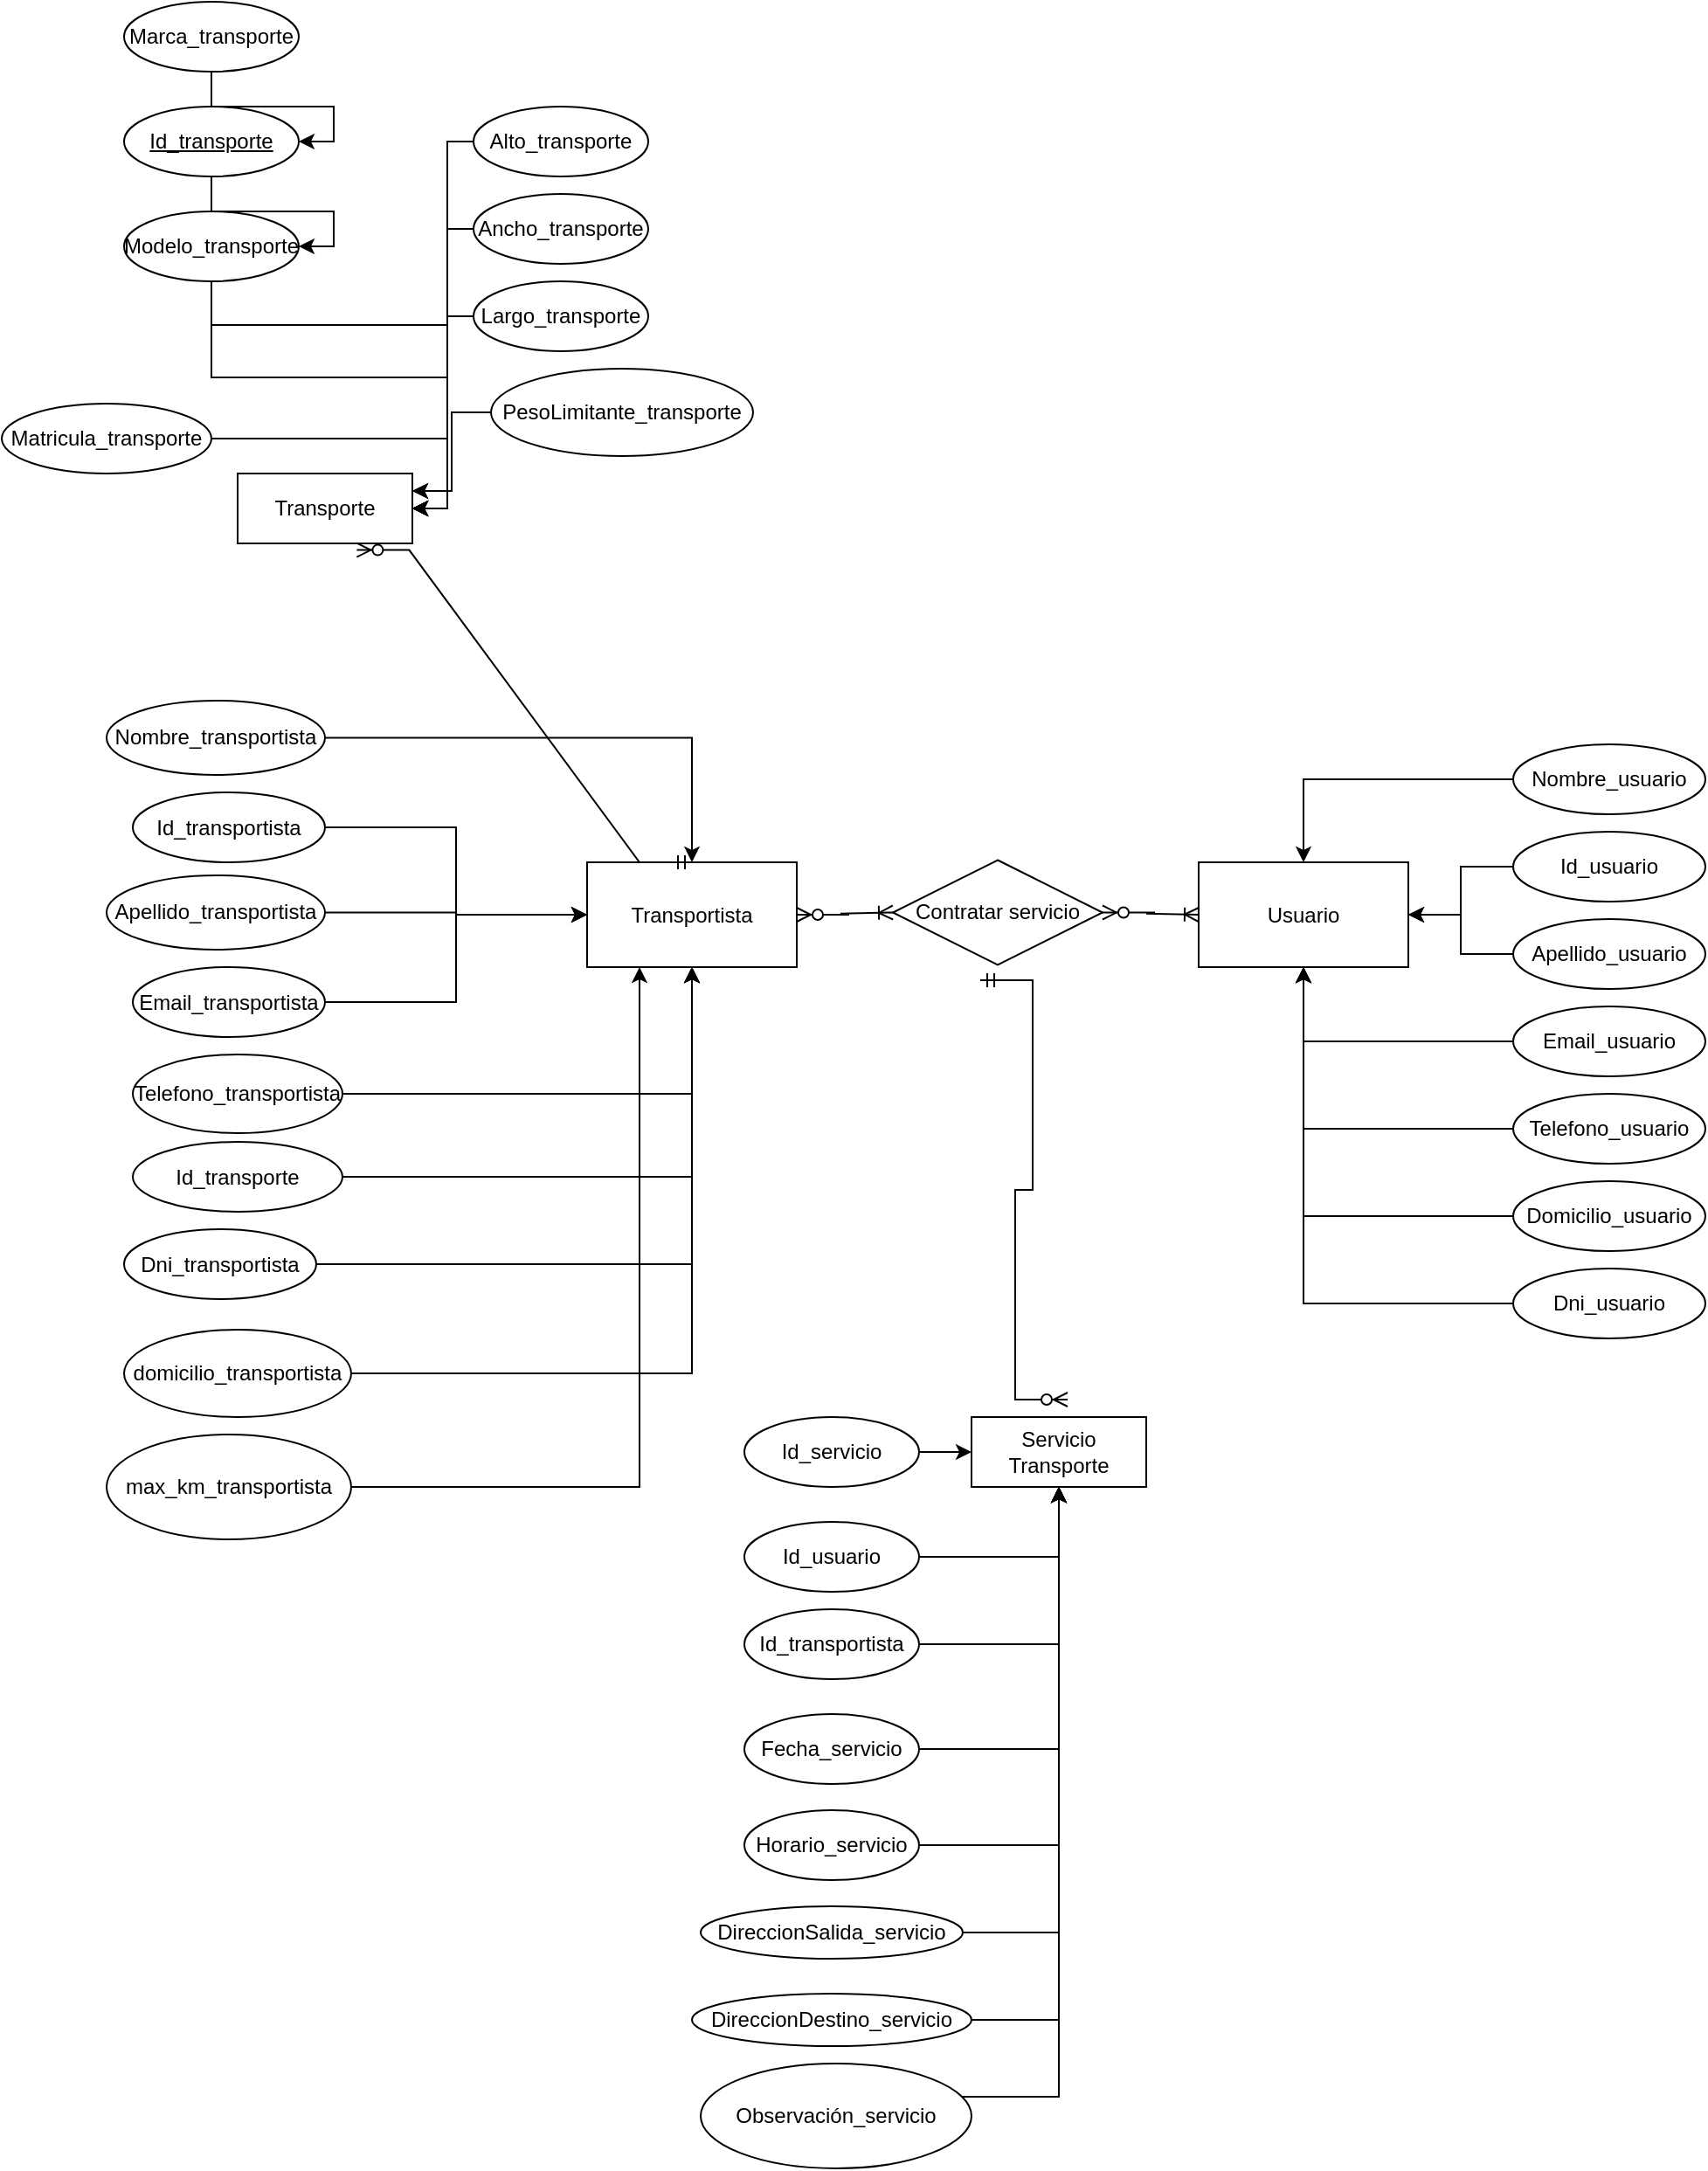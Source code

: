 <mxfile version="22.1.17" type="github">
  <diagram id="R2lEEEUBdFMjLlhIrx00" name="Page-1">
    <mxGraphModel dx="2699" dy="1958" grid="1" gridSize="10" guides="1" tooltips="1" connect="1" arrows="1" fold="1" page="1" pageScale="1" pageWidth="850" pageHeight="1100" math="0" shadow="0" extFonts="Permanent Marker^https://fonts.googleapis.com/css?family=Permanent+Marker">
      <root>
        <mxCell id="0" />
        <mxCell id="1" parent="0" />
        <mxCell id="w2HW_jaQUsS6ZM1ElsL6-1" value="Transportista" style="rounded=0;whiteSpace=wrap;html=1;" parent="1" vertex="1">
          <mxGeometry x="235" y="62.5" width="120" height="60" as="geometry" />
        </mxCell>
        <mxCell id="w2HW_jaQUsS6ZM1ElsL6-2" value="Usuario" style="rounded=0;whiteSpace=wrap;html=1;" parent="1" vertex="1">
          <mxGeometry x="585" y="62.5" width="120" height="60" as="geometry" />
        </mxCell>
        <mxCell id="w2HW_jaQUsS6ZM1ElsL6-57" style="edgeStyle=orthogonalEdgeStyle;rounded=0;orthogonalLoop=1;jettySize=auto;html=1;" parent="1" source="w2HW_jaQUsS6ZM1ElsL6-3" target="w2HW_jaQUsS6ZM1ElsL6-2" edge="1">
          <mxGeometry relative="1" as="geometry" />
        </mxCell>
        <mxCell id="w2HW_jaQUsS6ZM1ElsL6-3" value="Nombre_usuario" style="ellipse;whiteSpace=wrap;html=1;" parent="1" vertex="1">
          <mxGeometry x="765" y="-5" width="110" height="40" as="geometry" />
        </mxCell>
        <mxCell id="w2HW_jaQUsS6ZM1ElsL6-30" style="edgeStyle=orthogonalEdgeStyle;rounded=0;orthogonalLoop=1;jettySize=auto;html=1;exitX=0;exitY=0.5;exitDx=0;exitDy=0;" parent="1" source="w2HW_jaQUsS6ZM1ElsL6-5" target="w2HW_jaQUsS6ZM1ElsL6-2" edge="1">
          <mxGeometry relative="1" as="geometry" />
        </mxCell>
        <mxCell id="w2HW_jaQUsS6ZM1ElsL6-5" value="Id_usuario" style="ellipse;whiteSpace=wrap;html=1;" parent="1" vertex="1">
          <mxGeometry x="765" y="45" width="110" height="40" as="geometry" />
        </mxCell>
        <mxCell id="w2HW_jaQUsS6ZM1ElsL6-32" style="edgeStyle=orthogonalEdgeStyle;rounded=0;orthogonalLoop=1;jettySize=auto;html=1;" parent="1" source="w2HW_jaQUsS6ZM1ElsL6-6" target="w2HW_jaQUsS6ZM1ElsL6-2" edge="1">
          <mxGeometry relative="1" as="geometry" />
        </mxCell>
        <mxCell id="w2HW_jaQUsS6ZM1ElsL6-6" value="Apellido_usuario" style="ellipse;whiteSpace=wrap;html=1;" parent="1" vertex="1">
          <mxGeometry x="765" y="95" width="110" height="40" as="geometry" />
        </mxCell>
        <mxCell id="w2HW_jaQUsS6ZM1ElsL6-58" style="edgeStyle=orthogonalEdgeStyle;rounded=0;orthogonalLoop=1;jettySize=auto;html=1;" parent="1" source="w2HW_jaQUsS6ZM1ElsL6-7" target="w2HW_jaQUsS6ZM1ElsL6-2" edge="1">
          <mxGeometry relative="1" as="geometry" />
        </mxCell>
        <mxCell id="w2HW_jaQUsS6ZM1ElsL6-7" value="Email_usuario" style="ellipse;whiteSpace=wrap;html=1;" parent="1" vertex="1">
          <mxGeometry x="765" y="145" width="110" height="40" as="geometry" />
        </mxCell>
        <mxCell id="w2HW_jaQUsS6ZM1ElsL6-59" style="edgeStyle=orthogonalEdgeStyle;rounded=0;orthogonalLoop=1;jettySize=auto;html=1;" parent="1" source="w2HW_jaQUsS6ZM1ElsL6-8" target="w2HW_jaQUsS6ZM1ElsL6-2" edge="1">
          <mxGeometry relative="1" as="geometry" />
        </mxCell>
        <mxCell id="w2HW_jaQUsS6ZM1ElsL6-8" value="Telefono_usuario" style="ellipse;whiteSpace=wrap;html=1;" parent="1" vertex="1">
          <mxGeometry x="765" y="195" width="110" height="40" as="geometry" />
        </mxCell>
        <mxCell id="w2HW_jaQUsS6ZM1ElsL6-60" style="edgeStyle=orthogonalEdgeStyle;rounded=0;orthogonalLoop=1;jettySize=auto;html=1;" parent="1" source="w2HW_jaQUsS6ZM1ElsL6-11" target="w2HW_jaQUsS6ZM1ElsL6-2" edge="1">
          <mxGeometry relative="1" as="geometry" />
        </mxCell>
        <mxCell id="w2HW_jaQUsS6ZM1ElsL6-11" value="Domicilio_usuario" style="ellipse;whiteSpace=wrap;html=1;" parent="1" vertex="1">
          <mxGeometry x="765" y="245" width="110" height="40" as="geometry" />
        </mxCell>
        <mxCell id="w2HW_jaQUsS6ZM1ElsL6-61" style="edgeStyle=orthogonalEdgeStyle;rounded=0;orthogonalLoop=1;jettySize=auto;html=1;" parent="1" source="w2HW_jaQUsS6ZM1ElsL6-12" target="w2HW_jaQUsS6ZM1ElsL6-2" edge="1">
          <mxGeometry relative="1" as="geometry" />
        </mxCell>
        <mxCell id="w2HW_jaQUsS6ZM1ElsL6-12" value="Dni_usuario" style="ellipse;whiteSpace=wrap;html=1;" parent="1" vertex="1">
          <mxGeometry x="765" y="295" width="110" height="40" as="geometry" />
        </mxCell>
        <mxCell id="w2HW_jaQUsS6ZM1ElsL6-54" style="edgeStyle=orthogonalEdgeStyle;rounded=0;orthogonalLoop=1;jettySize=auto;html=1;" parent="1" source="w2HW_jaQUsS6ZM1ElsL6-13" target="w2HW_jaQUsS6ZM1ElsL6-1" edge="1">
          <mxGeometry relative="1" as="geometry" />
        </mxCell>
        <mxCell id="w2HW_jaQUsS6ZM1ElsL6-13" value="Nombre_transportista" style="ellipse;whiteSpace=wrap;html=1;" parent="1" vertex="1">
          <mxGeometry x="-40" y="-30" width="125" height="42.5" as="geometry" />
        </mxCell>
        <mxCell id="w2HW_jaQUsS6ZM1ElsL6-22" style="edgeStyle=orthogonalEdgeStyle;rounded=0;orthogonalLoop=1;jettySize=auto;html=1;exitX=1;exitY=0.5;exitDx=0;exitDy=0;" parent="1" source="w2HW_jaQUsS6ZM1ElsL6-14" target="w2HW_jaQUsS6ZM1ElsL6-1" edge="1">
          <mxGeometry relative="1" as="geometry" />
        </mxCell>
        <mxCell id="w2HW_jaQUsS6ZM1ElsL6-14" value="Id_transportista" style="ellipse;whiteSpace=wrap;html=1;" parent="1" vertex="1">
          <mxGeometry x="-25" y="22.5" width="110" height="40" as="geometry" />
        </mxCell>
        <mxCell id="w2HW_jaQUsS6ZM1ElsL6-23" style="edgeStyle=orthogonalEdgeStyle;rounded=0;orthogonalLoop=1;jettySize=auto;html=1;exitX=1;exitY=0.5;exitDx=0;exitDy=0;" parent="1" source="w2HW_jaQUsS6ZM1ElsL6-15" target="w2HW_jaQUsS6ZM1ElsL6-1" edge="1">
          <mxGeometry relative="1" as="geometry" />
        </mxCell>
        <mxCell id="w2HW_jaQUsS6ZM1ElsL6-15" value="Apellido_transportista" style="ellipse;whiteSpace=wrap;html=1;" parent="1" vertex="1">
          <mxGeometry x="-40" y="70" width="125" height="42.5" as="geometry" />
        </mxCell>
        <mxCell id="w2HW_jaQUsS6ZM1ElsL6-49" style="edgeStyle=orthogonalEdgeStyle;rounded=0;orthogonalLoop=1;jettySize=auto;html=1;" parent="1" source="w2HW_jaQUsS6ZM1ElsL6-16" target="w2HW_jaQUsS6ZM1ElsL6-1" edge="1">
          <mxGeometry relative="1" as="geometry" />
        </mxCell>
        <mxCell id="w2HW_jaQUsS6ZM1ElsL6-16" value="Email_transportista" style="ellipse;whiteSpace=wrap;html=1;" parent="1" vertex="1">
          <mxGeometry x="-25" y="122.5" width="110" height="40" as="geometry" />
        </mxCell>
        <mxCell id="w2HW_jaQUsS6ZM1ElsL6-50" style="edgeStyle=orthogonalEdgeStyle;rounded=0;orthogonalLoop=1;jettySize=auto;html=1;" parent="1" source="w2HW_jaQUsS6ZM1ElsL6-17" target="w2HW_jaQUsS6ZM1ElsL6-1" edge="1">
          <mxGeometry relative="1" as="geometry" />
        </mxCell>
        <mxCell id="w2HW_jaQUsS6ZM1ElsL6-17" value="Telefono_transportista" style="ellipse;whiteSpace=wrap;html=1;" parent="1" vertex="1">
          <mxGeometry x="-25" y="172.5" width="120" height="45" as="geometry" />
        </mxCell>
        <mxCell id="w2HW_jaQUsS6ZM1ElsL6-48" style="edgeStyle=orthogonalEdgeStyle;rounded=0;orthogonalLoop=1;jettySize=auto;html=1;exitX=1;exitY=0.5;exitDx=0;exitDy=0;" parent="1" source="w2HW_jaQUsS6ZM1ElsL6-18" target="w2HW_jaQUsS6ZM1ElsL6-1" edge="1">
          <mxGeometry relative="1" as="geometry" />
        </mxCell>
        <mxCell id="w2HW_jaQUsS6ZM1ElsL6-18" value="Id_transporte" style="ellipse;whiteSpace=wrap;html=1;" parent="1" vertex="1">
          <mxGeometry x="-25" y="222.5" width="120" height="40" as="geometry" />
        </mxCell>
        <mxCell id="w2HW_jaQUsS6ZM1ElsL6-51" style="edgeStyle=orthogonalEdgeStyle;rounded=0;orthogonalLoop=1;jettySize=auto;html=1;" parent="1" source="w2HW_jaQUsS6ZM1ElsL6-19" target="w2HW_jaQUsS6ZM1ElsL6-1" edge="1">
          <mxGeometry relative="1" as="geometry" />
        </mxCell>
        <mxCell id="w2HW_jaQUsS6ZM1ElsL6-19" value="Dni_transportista" style="ellipse;whiteSpace=wrap;html=1;" parent="1" vertex="1">
          <mxGeometry x="-30" y="272.5" width="110" height="40" as="geometry" />
        </mxCell>
        <mxCell id="w2HW_jaQUsS6ZM1ElsL6-65" value="Servicio Transporte" style="whiteSpace=wrap;html=1;align=center;" parent="1" vertex="1">
          <mxGeometry x="455" y="380" width="100" height="40" as="geometry" />
        </mxCell>
        <mxCell id="w2HW_jaQUsS6ZM1ElsL6-85" style="edgeStyle=orthogonalEdgeStyle;rounded=0;orthogonalLoop=1;jettySize=auto;html=1;exitX=1;exitY=0.5;exitDx=0;exitDy=0;" parent="1" source="w2HW_jaQUsS6ZM1ElsL6-67" target="w2HW_jaQUsS6ZM1ElsL6-65" edge="1">
          <mxGeometry relative="1" as="geometry" />
        </mxCell>
        <mxCell id="w2HW_jaQUsS6ZM1ElsL6-67" value="Id_servicio" style="ellipse;whiteSpace=wrap;html=1;align=center;" parent="1" vertex="1">
          <mxGeometry x="325" y="380" width="100" height="40" as="geometry" />
        </mxCell>
        <mxCell id="w2HW_jaQUsS6ZM1ElsL6-87" style="edgeStyle=orthogonalEdgeStyle;rounded=0;orthogonalLoop=1;jettySize=auto;html=1;exitX=1;exitY=0.5;exitDx=0;exitDy=0;" parent="1" source="w2HW_jaQUsS6ZM1ElsL6-68" target="w2HW_jaQUsS6ZM1ElsL6-65" edge="1">
          <mxGeometry relative="1" as="geometry" />
        </mxCell>
        <mxCell id="w2HW_jaQUsS6ZM1ElsL6-68" value="Fecha_servicio" style="ellipse;whiteSpace=wrap;html=1;align=center;" parent="1" vertex="1">
          <mxGeometry x="325" y="550" width="100" height="40" as="geometry" />
        </mxCell>
        <mxCell id="w2HW_jaQUsS6ZM1ElsL6-88" style="edgeStyle=orthogonalEdgeStyle;rounded=0;orthogonalLoop=1;jettySize=auto;html=1;exitX=1;exitY=0.5;exitDx=0;exitDy=0;" parent="1" source="w2HW_jaQUsS6ZM1ElsL6-69" target="w2HW_jaQUsS6ZM1ElsL6-65" edge="1">
          <mxGeometry relative="1" as="geometry" />
        </mxCell>
        <mxCell id="w2HW_jaQUsS6ZM1ElsL6-69" value="Horario_servicio" style="ellipse;whiteSpace=wrap;html=1;align=center;" parent="1" vertex="1">
          <mxGeometry x="325" y="605" width="100" height="40" as="geometry" />
        </mxCell>
        <mxCell id="w2HW_jaQUsS6ZM1ElsL6-86" style="edgeStyle=orthogonalEdgeStyle;rounded=0;orthogonalLoop=1;jettySize=auto;html=1;" parent="1" source="w2HW_jaQUsS6ZM1ElsL6-71" target="w2HW_jaQUsS6ZM1ElsL6-65" edge="1">
          <mxGeometry relative="1" as="geometry" />
        </mxCell>
        <mxCell id="w2HW_jaQUsS6ZM1ElsL6-71" value="Id_transportista" style="ellipse;whiteSpace=wrap;html=1;align=center;" parent="1" vertex="1">
          <mxGeometry x="325" y="490" width="100" height="40" as="geometry" />
        </mxCell>
        <mxCell id="w2HW_jaQUsS6ZM1ElsL6-84" style="edgeStyle=orthogonalEdgeStyle;rounded=0;orthogonalLoop=1;jettySize=auto;html=1;exitX=1;exitY=0.5;exitDx=0;exitDy=0;" parent="1" source="w2HW_jaQUsS6ZM1ElsL6-72" target="w2HW_jaQUsS6ZM1ElsL6-65" edge="1">
          <mxGeometry relative="1" as="geometry" />
        </mxCell>
        <mxCell id="w2HW_jaQUsS6ZM1ElsL6-72" value="Id_usuario" style="ellipse;whiteSpace=wrap;html=1;align=center;" parent="1" vertex="1">
          <mxGeometry x="325" y="440" width="100" height="40" as="geometry" />
        </mxCell>
        <mxCell id="w2HW_jaQUsS6ZM1ElsL6-89" style="edgeStyle=orthogonalEdgeStyle;rounded=0;orthogonalLoop=1;jettySize=auto;html=1;exitX=1;exitY=0.5;exitDx=0;exitDy=0;" parent="1" source="w2HW_jaQUsS6ZM1ElsL6-73" target="w2HW_jaQUsS6ZM1ElsL6-65" edge="1">
          <mxGeometry relative="1" as="geometry" />
        </mxCell>
        <mxCell id="w2HW_jaQUsS6ZM1ElsL6-73" value="DireccionSalida_servicio" style="ellipse;whiteSpace=wrap;html=1;align=center;" parent="1" vertex="1">
          <mxGeometry x="300" y="660" width="150" height="30" as="geometry" />
        </mxCell>
        <mxCell id="w2HW_jaQUsS6ZM1ElsL6-90" style="edgeStyle=orthogonalEdgeStyle;rounded=0;orthogonalLoop=1;jettySize=auto;html=1;exitX=1;exitY=0.5;exitDx=0;exitDy=0;" parent="1" source="w2HW_jaQUsS6ZM1ElsL6-74" target="w2HW_jaQUsS6ZM1ElsL6-65" edge="1">
          <mxGeometry relative="1" as="geometry" />
        </mxCell>
        <mxCell id="w2HW_jaQUsS6ZM1ElsL6-74" value="DireccionDestino_servicio" style="ellipse;whiteSpace=wrap;html=1;align=center;" parent="1" vertex="1">
          <mxGeometry x="295" y="710" width="160" height="30" as="geometry" />
        </mxCell>
        <mxCell id="w2HW_jaQUsS6ZM1ElsL6-75" value="Contratar servicio" style="shape=rhombus;perimeter=rhombusPerimeter;whiteSpace=wrap;html=1;align=center;" parent="1" vertex="1">
          <mxGeometry x="410" y="61.25" width="120" height="60" as="geometry" />
        </mxCell>
        <mxCell id="w2HW_jaQUsS6ZM1ElsL6-81" value="" style="edgeStyle=entityRelationEdgeStyle;fontSize=12;html=1;endArrow=ERoneToMany;startArrow=ERzeroToMany;rounded=0;exitX=1;exitY=0.5;exitDx=0;exitDy=0;" parent="1" source="w2HW_jaQUsS6ZM1ElsL6-75" target="w2HW_jaQUsS6ZM1ElsL6-2" edge="1">
          <mxGeometry width="100" height="100" relative="1" as="geometry">
            <mxPoint x="435" y="270" as="sourcePoint" />
            <mxPoint x="535" y="170" as="targetPoint" />
          </mxGeometry>
        </mxCell>
        <mxCell id="w2HW_jaQUsS6ZM1ElsL6-82" value="" style="edgeStyle=entityRelationEdgeStyle;fontSize=12;html=1;endArrow=ERoneToMany;startArrow=ERzeroToMany;rounded=0;exitX=1;exitY=0.5;exitDx=0;exitDy=0;" parent="1" source="w2HW_jaQUsS6ZM1ElsL6-1" target="w2HW_jaQUsS6ZM1ElsL6-75" edge="1">
          <mxGeometry width="100" height="100" relative="1" as="geometry">
            <mxPoint x="375" y="103" as="sourcePoint" />
            <mxPoint x="420" y="103" as="targetPoint" />
            <Array as="points">
              <mxPoint x="220" y="90" />
            </Array>
          </mxGeometry>
        </mxCell>
        <mxCell id="w2HW_jaQUsS6ZM1ElsL6-92" value="" style="edgeStyle=entityRelationEdgeStyle;fontSize=12;html=1;endArrow=ERzeroToMany;startArrow=ERmandOne;rounded=0;" parent="1" edge="1">
          <mxGeometry width="100" height="100" relative="1" as="geometry">
            <mxPoint x="460" y="130" as="sourcePoint" />
            <mxPoint x="510" y="370" as="targetPoint" />
            <Array as="points">
              <mxPoint x="455" y="115.31" />
              <mxPoint x="575" y="409.69" />
              <mxPoint x="510" y="360" />
              <mxPoint x="510" y="360" />
              <mxPoint x="495" y="305.31" />
            </Array>
          </mxGeometry>
        </mxCell>
        <mxCell id="q5saldL3cY11hV60RaHK-2" value="Transporte" style="whiteSpace=wrap;html=1;align=center;" parent="1" vertex="1">
          <mxGeometry x="35" y="-160" width="100" height="40" as="geometry" />
        </mxCell>
        <mxCell id="q5saldL3cY11hV60RaHK-15" style="edgeStyle=orthogonalEdgeStyle;rounded=0;orthogonalLoop=1;jettySize=auto;html=1;entryX=1;entryY=0.5;entryDx=0;entryDy=0;" parent="1" source="q5saldL3cY11hV60RaHK-3" target="q5saldL3cY11hV60RaHK-2" edge="1">
          <mxGeometry relative="1" as="geometry" />
        </mxCell>
        <mxCell id="q5saldL3cY11hV60RaHK-16" style="edgeStyle=orthogonalEdgeStyle;rounded=0;orthogonalLoop=1;jettySize=auto;html=1;entryX=1;entryY=0.5;entryDx=0;entryDy=0;" parent="1" source="q5saldL3cY11hV60RaHK-9" target="q5saldL3cY11hV60RaHK-2" edge="1">
          <mxGeometry relative="1" as="geometry" />
        </mxCell>
        <mxCell id="q5saldL3cY11hV60RaHK-7" value="Marca_transporte" style="ellipse;whiteSpace=wrap;html=1;align=center;" parent="1" vertex="1">
          <mxGeometry x="-30" y="-430" width="100" height="40" as="geometry" />
        </mxCell>
        <mxCell id="q5saldL3cY11hV60RaHK-17" style="edgeStyle=orthogonalEdgeStyle;rounded=0;orthogonalLoop=1;jettySize=auto;html=1;entryX=1;entryY=0.5;entryDx=0;entryDy=0;" parent="1" source="q5saldL3cY11hV60RaHK-9" target="q5saldL3cY11hV60RaHK-2" edge="1">
          <mxGeometry relative="1" as="geometry" />
        </mxCell>
        <mxCell id="q5saldL3cY11hV60RaHK-20" style="edgeStyle=orthogonalEdgeStyle;rounded=0;orthogonalLoop=1;jettySize=auto;html=1;entryX=1;entryY=0.5;entryDx=0;entryDy=0;" parent="1" source="q5saldL3cY11hV60RaHK-10" target="q5saldL3cY11hV60RaHK-2" edge="1">
          <mxGeometry relative="1" as="geometry">
            <Array as="points">
              <mxPoint x="155" y="-350" />
              <mxPoint x="155" y="-140" />
            </Array>
          </mxGeometry>
        </mxCell>
        <mxCell id="q5saldL3cY11hV60RaHK-10" value="Alto_transporte" style="ellipse;whiteSpace=wrap;html=1;align=center;" parent="1" vertex="1">
          <mxGeometry x="170" y="-370" width="100" height="40" as="geometry" />
        </mxCell>
        <mxCell id="q5saldL3cY11hV60RaHK-21" style="edgeStyle=orthogonalEdgeStyle;rounded=0;orthogonalLoop=1;jettySize=auto;html=1;entryX=1;entryY=0.5;entryDx=0;entryDy=0;" parent="1" source="q5saldL3cY11hV60RaHK-11" target="q5saldL3cY11hV60RaHK-2" edge="1">
          <mxGeometry relative="1" as="geometry">
            <Array as="points">
              <mxPoint x="155" y="-300" />
              <mxPoint x="155" y="-140" />
            </Array>
          </mxGeometry>
        </mxCell>
        <mxCell id="q5saldL3cY11hV60RaHK-11" value="Ancho_transporte" style="ellipse;whiteSpace=wrap;html=1;align=center;" parent="1" vertex="1">
          <mxGeometry x="170" y="-320" width="100" height="40" as="geometry" />
        </mxCell>
        <mxCell id="q5saldL3cY11hV60RaHK-23" style="edgeStyle=orthogonalEdgeStyle;rounded=0;orthogonalLoop=1;jettySize=auto;html=1;entryX=1;entryY=0.25;entryDx=0;entryDy=0;" parent="1" source="q5saldL3cY11hV60RaHK-12" target="q5saldL3cY11hV60RaHK-2" edge="1">
          <mxGeometry relative="1" as="geometry">
            <Array as="points">
              <mxPoint x="155" y="-250" />
              <mxPoint x="155" y="-150" />
            </Array>
          </mxGeometry>
        </mxCell>
        <mxCell id="q5saldL3cY11hV60RaHK-12" value="Largo_transporte" style="ellipse;whiteSpace=wrap;html=1;align=center;" parent="1" vertex="1">
          <mxGeometry x="170" y="-270" width="100" height="40" as="geometry" />
        </mxCell>
        <mxCell id="q5saldL3cY11hV60RaHK-24" style="edgeStyle=orthogonalEdgeStyle;rounded=0;orthogonalLoop=1;jettySize=auto;html=1;entryX=1;entryY=0.25;entryDx=0;entryDy=0;" parent="1" source="q5saldL3cY11hV60RaHK-13" target="q5saldL3cY11hV60RaHK-2" edge="1">
          <mxGeometry relative="1" as="geometry" />
        </mxCell>
        <mxCell id="q5saldL3cY11hV60RaHK-13" value="PesoLimitante_transporte" style="ellipse;whiteSpace=wrap;html=1;align=center;" parent="1" vertex="1">
          <mxGeometry x="180" y="-220" width="150" height="50" as="geometry" />
        </mxCell>
        <mxCell id="q5saldL3cY11hV60RaHK-25" style="edgeStyle=orthogonalEdgeStyle;rounded=0;orthogonalLoop=1;jettySize=auto;html=1;entryX=1;entryY=0.5;entryDx=0;entryDy=0;" parent="1" source="q5saldL3cY11hV60RaHK-14" target="q5saldL3cY11hV60RaHK-2" edge="1">
          <mxGeometry relative="1" as="geometry" />
        </mxCell>
        <mxCell id="q5saldL3cY11hV60RaHK-14" value="Matricula_transporte" style="ellipse;whiteSpace=wrap;html=1;align=center;" parent="1" vertex="1">
          <mxGeometry x="-100" y="-200" width="120" height="40" as="geometry" />
        </mxCell>
        <mxCell id="q5saldL3cY11hV60RaHK-26" value="" style="edgeStyle=entityRelationEdgeStyle;fontSize=12;html=1;endArrow=ERzeroToMany;startArrow=ERmandOne;rounded=0;entryX=0.682;entryY=1.095;entryDx=0;entryDy=0;entryPerimeter=0;exitX=0.5;exitY=0;exitDx=0;exitDy=0;" parent="1" source="w2HW_jaQUsS6ZM1ElsL6-1" target="q5saldL3cY11hV60RaHK-2" edge="1">
          <mxGeometry width="100" height="100" relative="1" as="geometry">
            <mxPoint x="45" y="30" as="sourcePoint" />
            <mxPoint x="145" y="-70" as="targetPoint" />
          </mxGeometry>
        </mxCell>
        <mxCell id="2BHBQOJYDXD-5I4c7-7_-8" style="edgeStyle=orthogonalEdgeStyle;rounded=0;orthogonalLoop=1;jettySize=auto;html=1;exitX=1;exitY=0;exitDx=0;exitDy=0;entryX=0.5;entryY=1;entryDx=0;entryDy=0;" edge="1" parent="1" source="2BHBQOJYDXD-5I4c7-7_-7" target="w2HW_jaQUsS6ZM1ElsL6-65">
          <mxGeometry relative="1" as="geometry">
            <mxPoint x="510" y="610" as="targetPoint" />
            <Array as="points">
              <mxPoint x="505" y="769" />
            </Array>
          </mxGeometry>
        </mxCell>
        <mxCell id="2BHBQOJYDXD-5I4c7-7_-7" value="Observación_servicio&lt;br&gt;" style="ellipse;whiteSpace=wrap;html=1;align=center;" vertex="1" parent="1">
          <mxGeometry x="300" y="750" width="155" height="60" as="geometry" />
        </mxCell>
        <mxCell id="2BHBQOJYDXD-5I4c7-7_-10" style="edgeStyle=orthogonalEdgeStyle;rounded=0;orthogonalLoop=1;jettySize=auto;html=1;exitX=1;exitY=0.5;exitDx=0;exitDy=0;entryX=0.5;entryY=1;entryDx=0;entryDy=0;" edge="1" parent="1" source="2BHBQOJYDXD-5I4c7-7_-9" target="w2HW_jaQUsS6ZM1ElsL6-1">
          <mxGeometry relative="1" as="geometry" />
        </mxCell>
        <mxCell id="2BHBQOJYDXD-5I4c7-7_-9" value="domicilio_transportista" style="ellipse;whiteSpace=wrap;html=1;align=center;" vertex="1" parent="1">
          <mxGeometry x="-30" y="330" width="130" height="50" as="geometry" />
        </mxCell>
        <mxCell id="2BHBQOJYDXD-5I4c7-7_-12" style="edgeStyle=orthogonalEdgeStyle;rounded=0;orthogonalLoop=1;jettySize=auto;html=1;exitX=1;exitY=0.5;exitDx=0;exitDy=0;entryX=0.25;entryY=1;entryDx=0;entryDy=0;" edge="1" parent="1" source="2BHBQOJYDXD-5I4c7-7_-11" target="w2HW_jaQUsS6ZM1ElsL6-1">
          <mxGeometry relative="1" as="geometry" />
        </mxCell>
        <mxCell id="2BHBQOJYDXD-5I4c7-7_-11" value="max_km_transportista" style="ellipse;whiteSpace=wrap;html=1;align=center;" vertex="1" parent="1">
          <mxGeometry x="-40" y="390" width="140" height="60" as="geometry" />
        </mxCell>
        <mxCell id="2BHBQOJYDXD-5I4c7-7_-13" value="" style="edgeStyle=orthogonalEdgeStyle;rounded=0;orthogonalLoop=1;jettySize=auto;html=1;entryX=1;entryY=0.5;entryDx=0;entryDy=0;" edge="1" parent="1" source="q5saldL3cY11hV60RaHK-7" target="q5saldL3cY11hV60RaHK-3">
          <mxGeometry relative="1" as="geometry">
            <mxPoint x="20" y="-390" as="sourcePoint" />
            <mxPoint x="135" y="-140" as="targetPoint" />
          </mxGeometry>
        </mxCell>
        <mxCell id="q5saldL3cY11hV60RaHK-3" value="Id_transporte" style="ellipse;whiteSpace=wrap;html=1;align=center;fontStyle=4;" parent="1" vertex="1">
          <mxGeometry x="-30" y="-370" width="100" height="40" as="geometry" />
        </mxCell>
        <mxCell id="2BHBQOJYDXD-5I4c7-7_-14" value="" style="edgeStyle=orthogonalEdgeStyle;rounded=0;orthogonalLoop=1;jettySize=auto;html=1;entryX=1;entryY=0.5;entryDx=0;entryDy=0;" edge="1" parent="1" source="q5saldL3cY11hV60RaHK-3" target="q5saldL3cY11hV60RaHK-9">
          <mxGeometry relative="1" as="geometry">
            <mxPoint x="20" y="-330" as="sourcePoint" />
            <mxPoint x="135" y="-140" as="targetPoint" />
          </mxGeometry>
        </mxCell>
        <mxCell id="q5saldL3cY11hV60RaHK-9" value="Modelo_transporte" style="ellipse;whiteSpace=wrap;html=1;align=center;" parent="1" vertex="1">
          <mxGeometry x="-30" y="-310" width="100" height="40" as="geometry" />
        </mxCell>
      </root>
    </mxGraphModel>
  </diagram>
</mxfile>

